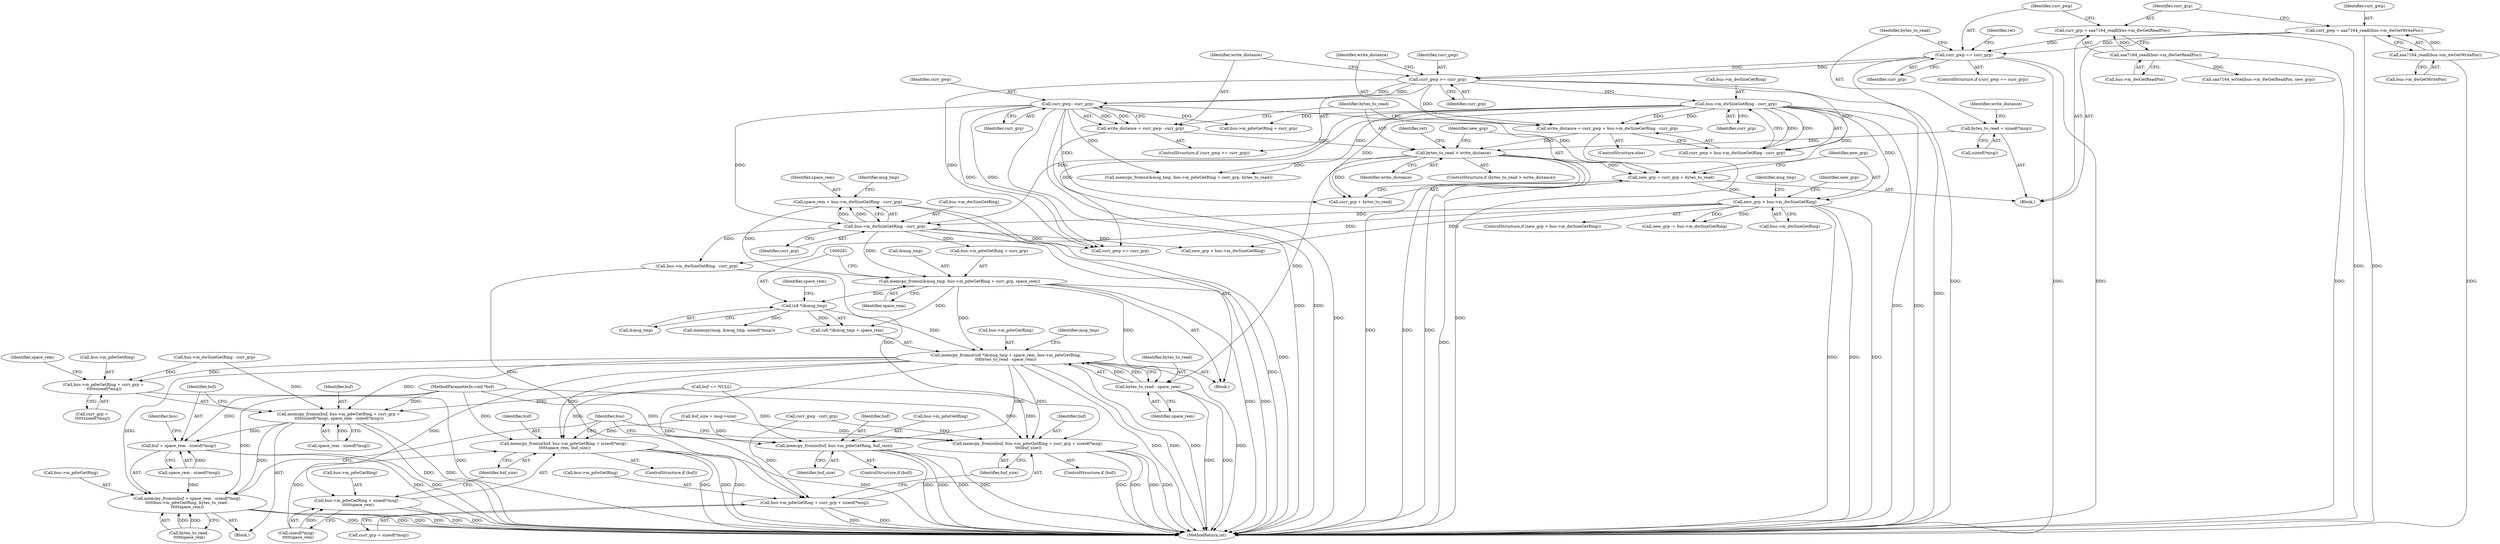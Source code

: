 digraph "0_media-tree_354dd3924a2e43806774953de536257548b5002c@pointer" {
"1000278" [label="(Call,memcpy_fromio((u8 *)&msg_tmp + space_rem, bus->m_pdwGetRing,\n\t\t\tbytes_to_read - space_rem))"];
"1000280" [label="(Call,(u8 *)&msg_tmp)"];
"1000269" [label="(Call,memcpy_fromio(&msg_tmp, bus->m_pdwGetRing + curr_grp, space_rem))"];
"1000264" [label="(Call,bus->m_dwSizeGetRing - curr_grp)"];
"1000251" [label="(Call,new_grp > bus->m_dwSizeGetRing)"];
"1000245" [label="(Call,new_grp = curr_grp + bytes_to_read)"];
"1000223" [label="(Call,curr_gwp - curr_grp)"];
"1000218" [label="(Call,curr_gwp >= curr_grp)"];
"1000201" [label="(Call,curr_gwp == curr_grp)"];
"1000188" [label="(Call,curr_gwp = saa7164_readl(bus->m_dwGetWritePos))"];
"1000190" [label="(Call,saa7164_readl(bus->m_dwGetWritePos))"];
"1000194" [label="(Call,curr_grp = saa7164_readl(bus->m_dwGetReadPos))"];
"1000196" [label="(Call,saa7164_readl(bus->m_dwGetReadPos))"];
"1000231" [label="(Call,bus->m_dwSizeGetRing - curr_grp)"];
"1000237" [label="(Call,bytes_to_read > write_distance)"];
"1000209" [label="(Call,bytes_to_read = sizeof(*msg))"];
"1000227" [label="(Call,write_distance = curr_gwp + bus->m_dwSizeGetRing - curr_grp)"];
"1000221" [label="(Call,write_distance = curr_gwp - curr_grp)"];
"1000262" [label="(Call,space_rem = bus->m_dwSizeGetRing - curr_grp)"];
"1000288" [label="(Call,bytes_to_read - space_rem)"];
"1000475" [label="(Call,memcpy_fromio(buf, bus->m_pdwGetRing + sizeof(*msg) -\n \t\t\t\t\tspace_rem, buf_size))"];
"1000477" [label="(Call,bus->m_pdwGetRing + sizeof(*msg) -\n \t\t\t\t\tspace_rem)"];
"1000497" [label="(Call,memcpy_fromio(buf, bus->m_pdwGetRing, buf_size))"];
"1000508" [label="(Call,memcpy_fromio(buf, bus->m_pdwGetRing + curr_grp +\n \t\t\t\t\tsizeof(*msg), space_rem - sizeof(*msg)))"];
"1000524" [label="(Call,memcpy_fromio(buf + space_rem - sizeof(*msg),\n\t\t\t\t\tbus->m_pdwGetRing, bytes_to_read -\n\t\t\t\t\tspace_rem))"];
"1000525" [label="(Call,buf + space_rem - sizeof(*msg))"];
"1000510" [label="(Call,bus->m_pdwGetRing + curr_grp +\n \t\t\t\t\tsizeof(*msg))"];
"1000542" [label="(Call,memcpy_fromio(buf, bus->m_pdwGetRing + curr_grp + sizeof(*msg),\n \t\t\t\tbuf_size))"];
"1000544" [label="(Call,bus->m_pdwGetRing + curr_grp + sizeof(*msg))"];
"1000498" [label="(Identifier,buf)"];
"1000202" [label="(Identifier,curr_gwp)"];
"1000250" [label="(ControlStructure,if (new_grp > bus->m_dwSizeGetRing))"];
"1000277" [label="(Identifier,space_rem)"];
"1000288" [label="(Call,bytes_to_read - space_rem)"];
"1000282" [label="(Call,&msg_tmp)"];
"1000210" [label="(Identifier,bytes_to_read)"];
"1000194" [label="(Call,curr_grp = saa7164_readl(bus->m_dwGetReadPos))"];
"1000278" [label="(Call,memcpy_fromio((u8 *)&msg_tmp + space_rem, bus->m_pdwGetRing,\n\t\t\tbytes_to_read - space_rem))"];
"1000197" [label="(Call,bus->m_dwGetReadPos)"];
"1000554" [label="(Call,saa7164_writel(bus->m_dwGetReadPos, new_grp))"];
"1000540" [label="(ControlStructure,if (buf))"];
"1000514" [label="(Call,curr_grp +\n \t\t\t\t\tsizeof(*msg))"];
"1000257" [label="(Call,new_grp -= bus->m_dwSizeGetRing)"];
"1000477" [label="(Call,bus->m_pdwGetRing + sizeof(*msg) -\n \t\t\t\t\tspace_rem)"];
"1000222" [label="(Identifier,write_distance)"];
"1000236" [label="(ControlStructure,if (bytes_to_read > write_distance))"];
"1000525" [label="(Call,buf + space_rem - sizeof(*msg))"];
"1000190" [label="(Call,saa7164_readl(bus->m_dwGetWritePos))"];
"1000211" [label="(Call,sizeof(*msg))"];
"1000481" [label="(Call,sizeof(*msg) -\n \t\t\t\t\tspace_rem)"];
"1000532" [label="(Call,bus->m_pdwGetRing)"];
"1000253" [label="(Call,bus->m_dwSizeGetRing)"];
"1000188" [label="(Call,curr_gwp = saa7164_readl(bus->m_dwGetWritePos))"];
"1000508" [label="(Call,memcpy_fromio(buf, bus->m_pdwGetRing + curr_grp +\n \t\t\t\t\tsizeof(*msg), space_rem - sizeof(*msg)))"];
"1000519" [label="(Call,space_rem - sizeof(*msg))"];
"1000217" [label="(ControlStructure,if (curr_gwp >= curr_grp))"];
"1000475" [label="(Call,memcpy_fromio(buf, bus->m_pdwGetRing + sizeof(*msg) -\n \t\t\t\t\tspace_rem, buf_size))"];
"1000476" [label="(Identifier,buf)"];
"1000533" [label="(Identifier,bus)"];
"1000195" [label="(Identifier,curr_grp)"];
"1000497" [label="(Call,memcpy_fromio(buf, bus->m_pdwGetRing, buf_size))"];
"1000285" [label="(Call,bus->m_pdwGetRing)"];
"1000415" [label="(Call,curr_gwp >= curr_grp)"];
"1000177" [label="(Call,buf == NULL)"];
"1000251" [label="(Call,new_grp > bus->m_dwSizeGetRing)"];
"1000238" [label="(Identifier,bytes_to_read)"];
"1000269" [label="(Call,memcpy_fromio(&msg_tmp, bus->m_pdwGetRing + curr_grp, space_rem))"];
"1000232" [label="(Call,bus->m_dwSizeGetRing)"];
"1000510" [label="(Call,bus->m_pdwGetRing + curr_grp +\n \t\t\t\t\tsizeof(*msg))"];
"1000189" [label="(Identifier,curr_gwp)"];
"1000265" [label="(Call,bus->m_dwSizeGetRing)"];
"1000123" [label="(MethodParameterIn,void *buf)"];
"1000271" [label="(Identifier,msg_tmp)"];
"1000191" [label="(Call,bus->m_dwGetWritePos)"];
"1000280" [label="(Call,(u8 *)&msg_tmp)"];
"1000231" [label="(Call,bus->m_dwSizeGetRing - curr_grp)"];
"1000196" [label="(Call,saa7164_readl(bus->m_dwGetReadPos))"];
"1000499" [label="(Call,bus->m_pdwGetRing)"];
"1000548" [label="(Call,curr_grp + sizeof(*msg))"];
"1000268" [label="(Identifier,curr_grp)"];
"1000221" [label="(Call,write_distance = curr_gwp - curr_grp)"];
"1000420" [label="(Call,curr_gwp - curr_grp)"];
"1000262" [label="(Call,space_rem = bus->m_dwSizeGetRing - curr_grp)"];
"1000556" [label="(Identifier,bus)"];
"1000201" [label="(Call,curr_gwp == curr_grp)"];
"1000125" [label="(Block,)"];
"1000448" [label="(Call,new_grp > bus->m_dwSizeGetRing)"];
"1000461" [label="(Call,bus->m_dwSizeGetRing - curr_grp)"];
"1000290" [label="(Identifier,space_rem)"];
"1000258" [label="(Identifier,new_grp)"];
"1000526" [label="(Identifier,buf)"];
"1000246" [label="(Identifier,new_grp)"];
"1000220" [label="(Identifier,curr_grp)"];
"1000332" [label="(Call,memcpy(msg, &msg_tmp, sizeof(*msg)))"];
"1000263" [label="(Identifier,space_rem)"];
"1000223" [label="(Call,curr_gwp - curr_grp)"];
"1000486" [label="(Identifier,buf_size)"];
"1000524" [label="(Call,memcpy_fromio(buf + space_rem - sizeof(*msg),\n\t\t\t\t\tbus->m_pdwGetRing, bytes_to_read -\n\t\t\t\t\tspace_rem))"];
"1000252" [label="(Identifier,new_grp)"];
"1000225" [label="(Identifier,curr_grp)"];
"1000239" [label="(Identifier,write_distance)"];
"1000289" [label="(Identifier,bytes_to_read)"];
"1000215" [label="(Identifier,write_distance)"];
"1000256" [label="(Block,)"];
"1000473" [label="(ControlStructure,if (buf))"];
"1000219" [label="(Identifier,curr_gwp)"];
"1000293" [label="(Call,memcpy_fromio(&msg_tmp, bus->m_pdwGetRing + curr_grp, bytes_to_read))"];
"1000203" [label="(Identifier,curr_grp)"];
"1000279" [label="(Call,(u8 *)&msg_tmp + space_rem)"];
"1000296" [label="(Call,bus->m_pdwGetRing + curr_grp)"];
"1000502" [label="(Identifier,buf_size)"];
"1000553" [label="(Identifier,buf_size)"];
"1000507" [label="(Block,)"];
"1000264" [label="(Call,bus->m_dwSizeGetRing - curr_grp)"];
"1000520" [label="(Identifier,space_rem)"];
"1000295" [label="(Identifier,msg_tmp)"];
"1000511" [label="(Call,bus->m_pdwGetRing)"];
"1000200" [label="(ControlStructure,if (curr_gwp == curr_grp))"];
"1000242" [label="(Identifier,ret)"];
"1000535" [label="(Call,bytes_to_read -\n\t\t\t\t\tspace_rem)"];
"1000206" [label="(Identifier,ret)"];
"1000209" [label="(Call,bytes_to_read = sizeof(*msg))"];
"1000495" [label="(ControlStructure,if (buf))"];
"1000478" [label="(Call,bus->m_pdwGetRing)"];
"1000284" [label="(Identifier,space_rem)"];
"1000304" [label="(Identifier,msg_tmp)"];
"1000573" [label="(MethodReturn,int)"];
"1000545" [label="(Call,bus->m_pdwGetRing)"];
"1000227" [label="(Call,write_distance = curr_gwp + bus->m_dwSizeGetRing - curr_grp)"];
"1000543" [label="(Identifier,buf)"];
"1000270" [label="(Call,&msg_tmp)"];
"1000224" [label="(Identifier,curr_gwp)"];
"1000247" [label="(Call,curr_grp + bytes_to_read)"];
"1000542" [label="(Call,memcpy_fromio(buf, bus->m_pdwGetRing + curr_grp + sizeof(*msg),\n \t\t\t\tbuf_size))"];
"1000527" [label="(Call,space_rem - sizeof(*msg))"];
"1000235" [label="(Identifier,curr_grp)"];
"1000218" [label="(Call,curr_gwp >= curr_grp)"];
"1000228" [label="(Identifier,write_distance)"];
"1000544" [label="(Call,bus->m_pdwGetRing + curr_grp + sizeof(*msg))"];
"1000237" [label="(Call,bytes_to_read > write_distance)"];
"1000272" [label="(Call,bus->m_pdwGetRing + curr_grp)"];
"1000397" [label="(Call,buf_size = msg->size)"];
"1000245" [label="(Call,new_grp = curr_grp + bytes_to_read)"];
"1000509" [label="(Identifier,buf)"];
"1000229" [label="(Call,curr_gwp + bus->m_dwSizeGetRing - curr_grp)"];
"1000428" [label="(Call,bus->m_dwSizeGetRing - curr_grp)"];
"1000226" [label="(ControlStructure,else)"];
"1000278" -> "1000256"  [label="AST: "];
"1000278" -> "1000288"  [label="CFG: "];
"1000279" -> "1000278"  [label="AST: "];
"1000285" -> "1000278"  [label="AST: "];
"1000288" -> "1000278"  [label="AST: "];
"1000304" -> "1000278"  [label="CFG: "];
"1000278" -> "1000573"  [label="DDG: "];
"1000278" -> "1000573"  [label="DDG: "];
"1000278" -> "1000573"  [label="DDG: "];
"1000278" -> "1000573"  [label="DDG: "];
"1000280" -> "1000278"  [label="DDG: "];
"1000269" -> "1000278"  [label="DDG: "];
"1000288" -> "1000278"  [label="DDG: "];
"1000288" -> "1000278"  [label="DDG: "];
"1000278" -> "1000475"  [label="DDG: "];
"1000278" -> "1000477"  [label="DDG: "];
"1000278" -> "1000497"  [label="DDG: "];
"1000278" -> "1000508"  [label="DDG: "];
"1000278" -> "1000510"  [label="DDG: "];
"1000278" -> "1000524"  [label="DDG: "];
"1000278" -> "1000542"  [label="DDG: "];
"1000278" -> "1000544"  [label="DDG: "];
"1000280" -> "1000279"  [label="AST: "];
"1000280" -> "1000282"  [label="CFG: "];
"1000281" -> "1000280"  [label="AST: "];
"1000282" -> "1000280"  [label="AST: "];
"1000284" -> "1000280"  [label="CFG: "];
"1000280" -> "1000279"  [label="DDG: "];
"1000269" -> "1000280"  [label="DDG: "];
"1000280" -> "1000332"  [label="DDG: "];
"1000269" -> "1000256"  [label="AST: "];
"1000269" -> "1000277"  [label="CFG: "];
"1000270" -> "1000269"  [label="AST: "];
"1000272" -> "1000269"  [label="AST: "];
"1000277" -> "1000269"  [label="AST: "];
"1000281" -> "1000269"  [label="CFG: "];
"1000269" -> "1000573"  [label="DDG: "];
"1000269" -> "1000573"  [label="DDG: "];
"1000264" -> "1000269"  [label="DDG: "];
"1000262" -> "1000269"  [label="DDG: "];
"1000269" -> "1000279"  [label="DDG: "];
"1000269" -> "1000288"  [label="DDG: "];
"1000264" -> "1000262"  [label="AST: "];
"1000264" -> "1000268"  [label="CFG: "];
"1000265" -> "1000264"  [label="AST: "];
"1000268" -> "1000264"  [label="AST: "];
"1000262" -> "1000264"  [label="CFG: "];
"1000264" -> "1000573"  [label="DDG: "];
"1000264" -> "1000262"  [label="DDG: "];
"1000264" -> "1000262"  [label="DDG: "];
"1000251" -> "1000264"  [label="DDG: "];
"1000223" -> "1000264"  [label="DDG: "];
"1000231" -> "1000264"  [label="DDG: "];
"1000264" -> "1000272"  [label="DDG: "];
"1000264" -> "1000415"  [label="DDG: "];
"1000264" -> "1000428"  [label="DDG: "];
"1000264" -> "1000448"  [label="DDG: "];
"1000251" -> "1000250"  [label="AST: "];
"1000251" -> "1000253"  [label="CFG: "];
"1000252" -> "1000251"  [label="AST: "];
"1000253" -> "1000251"  [label="AST: "];
"1000258" -> "1000251"  [label="CFG: "];
"1000295" -> "1000251"  [label="CFG: "];
"1000251" -> "1000573"  [label="DDG: "];
"1000251" -> "1000573"  [label="DDG: "];
"1000251" -> "1000573"  [label="DDG: "];
"1000245" -> "1000251"  [label="DDG: "];
"1000231" -> "1000251"  [label="DDG: "];
"1000251" -> "1000257"  [label="DDG: "];
"1000251" -> "1000257"  [label="DDG: "];
"1000251" -> "1000428"  [label="DDG: "];
"1000251" -> "1000448"  [label="DDG: "];
"1000245" -> "1000125"  [label="AST: "];
"1000245" -> "1000247"  [label="CFG: "];
"1000246" -> "1000245"  [label="AST: "];
"1000247" -> "1000245"  [label="AST: "];
"1000252" -> "1000245"  [label="CFG: "];
"1000245" -> "1000573"  [label="DDG: "];
"1000223" -> "1000245"  [label="DDG: "];
"1000231" -> "1000245"  [label="DDG: "];
"1000237" -> "1000245"  [label="DDG: "];
"1000223" -> "1000221"  [label="AST: "];
"1000223" -> "1000225"  [label="CFG: "];
"1000224" -> "1000223"  [label="AST: "];
"1000225" -> "1000223"  [label="AST: "];
"1000221" -> "1000223"  [label="CFG: "];
"1000223" -> "1000573"  [label="DDG: "];
"1000223" -> "1000573"  [label="DDG: "];
"1000223" -> "1000221"  [label="DDG: "];
"1000223" -> "1000221"  [label="DDG: "];
"1000218" -> "1000223"  [label="DDG: "];
"1000218" -> "1000223"  [label="DDG: "];
"1000223" -> "1000247"  [label="DDG: "];
"1000223" -> "1000293"  [label="DDG: "];
"1000223" -> "1000296"  [label="DDG: "];
"1000223" -> "1000415"  [label="DDG: "];
"1000223" -> "1000415"  [label="DDG: "];
"1000218" -> "1000217"  [label="AST: "];
"1000218" -> "1000220"  [label="CFG: "];
"1000219" -> "1000218"  [label="AST: "];
"1000220" -> "1000218"  [label="AST: "];
"1000222" -> "1000218"  [label="CFG: "];
"1000228" -> "1000218"  [label="CFG: "];
"1000218" -> "1000573"  [label="DDG: "];
"1000201" -> "1000218"  [label="DDG: "];
"1000201" -> "1000218"  [label="DDG: "];
"1000218" -> "1000227"  [label="DDG: "];
"1000218" -> "1000229"  [label="DDG: "];
"1000218" -> "1000231"  [label="DDG: "];
"1000218" -> "1000415"  [label="DDG: "];
"1000201" -> "1000200"  [label="AST: "];
"1000201" -> "1000203"  [label="CFG: "];
"1000202" -> "1000201"  [label="AST: "];
"1000203" -> "1000201"  [label="AST: "];
"1000206" -> "1000201"  [label="CFG: "];
"1000210" -> "1000201"  [label="CFG: "];
"1000201" -> "1000573"  [label="DDG: "];
"1000201" -> "1000573"  [label="DDG: "];
"1000201" -> "1000573"  [label="DDG: "];
"1000188" -> "1000201"  [label="DDG: "];
"1000194" -> "1000201"  [label="DDG: "];
"1000188" -> "1000125"  [label="AST: "];
"1000188" -> "1000190"  [label="CFG: "];
"1000189" -> "1000188"  [label="AST: "];
"1000190" -> "1000188"  [label="AST: "];
"1000195" -> "1000188"  [label="CFG: "];
"1000188" -> "1000573"  [label="DDG: "];
"1000190" -> "1000188"  [label="DDG: "];
"1000190" -> "1000191"  [label="CFG: "];
"1000191" -> "1000190"  [label="AST: "];
"1000190" -> "1000573"  [label="DDG: "];
"1000194" -> "1000125"  [label="AST: "];
"1000194" -> "1000196"  [label="CFG: "];
"1000195" -> "1000194"  [label="AST: "];
"1000196" -> "1000194"  [label="AST: "];
"1000202" -> "1000194"  [label="CFG: "];
"1000194" -> "1000573"  [label="DDG: "];
"1000196" -> "1000194"  [label="DDG: "];
"1000196" -> "1000197"  [label="CFG: "];
"1000197" -> "1000196"  [label="AST: "];
"1000196" -> "1000573"  [label="DDG: "];
"1000196" -> "1000554"  [label="DDG: "];
"1000231" -> "1000229"  [label="AST: "];
"1000231" -> "1000235"  [label="CFG: "];
"1000232" -> "1000231"  [label="AST: "];
"1000235" -> "1000231"  [label="AST: "];
"1000229" -> "1000231"  [label="CFG: "];
"1000231" -> "1000573"  [label="DDG: "];
"1000231" -> "1000573"  [label="DDG: "];
"1000231" -> "1000227"  [label="DDG: "];
"1000231" -> "1000227"  [label="DDG: "];
"1000231" -> "1000229"  [label="DDG: "];
"1000231" -> "1000229"  [label="DDG: "];
"1000231" -> "1000247"  [label="DDG: "];
"1000231" -> "1000293"  [label="DDG: "];
"1000231" -> "1000296"  [label="DDG: "];
"1000231" -> "1000415"  [label="DDG: "];
"1000237" -> "1000236"  [label="AST: "];
"1000237" -> "1000239"  [label="CFG: "];
"1000238" -> "1000237"  [label="AST: "];
"1000239" -> "1000237"  [label="AST: "];
"1000242" -> "1000237"  [label="CFG: "];
"1000246" -> "1000237"  [label="CFG: "];
"1000237" -> "1000573"  [label="DDG: "];
"1000237" -> "1000573"  [label="DDG: "];
"1000237" -> "1000573"  [label="DDG: "];
"1000209" -> "1000237"  [label="DDG: "];
"1000227" -> "1000237"  [label="DDG: "];
"1000221" -> "1000237"  [label="DDG: "];
"1000237" -> "1000247"  [label="DDG: "];
"1000237" -> "1000288"  [label="DDG: "];
"1000237" -> "1000293"  [label="DDG: "];
"1000209" -> "1000125"  [label="AST: "];
"1000209" -> "1000211"  [label="CFG: "];
"1000210" -> "1000209"  [label="AST: "];
"1000211" -> "1000209"  [label="AST: "];
"1000215" -> "1000209"  [label="CFG: "];
"1000227" -> "1000226"  [label="AST: "];
"1000227" -> "1000229"  [label="CFG: "];
"1000228" -> "1000227"  [label="AST: "];
"1000229" -> "1000227"  [label="AST: "];
"1000238" -> "1000227"  [label="CFG: "];
"1000227" -> "1000573"  [label="DDG: "];
"1000221" -> "1000217"  [label="AST: "];
"1000222" -> "1000221"  [label="AST: "];
"1000238" -> "1000221"  [label="CFG: "];
"1000221" -> "1000573"  [label="DDG: "];
"1000262" -> "1000256"  [label="AST: "];
"1000263" -> "1000262"  [label="AST: "];
"1000271" -> "1000262"  [label="CFG: "];
"1000262" -> "1000573"  [label="DDG: "];
"1000288" -> "1000290"  [label="CFG: "];
"1000289" -> "1000288"  [label="AST: "];
"1000290" -> "1000288"  [label="AST: "];
"1000288" -> "1000573"  [label="DDG: "];
"1000288" -> "1000573"  [label="DDG: "];
"1000475" -> "1000473"  [label="AST: "];
"1000475" -> "1000486"  [label="CFG: "];
"1000476" -> "1000475"  [label="AST: "];
"1000477" -> "1000475"  [label="AST: "];
"1000486" -> "1000475"  [label="AST: "];
"1000556" -> "1000475"  [label="CFG: "];
"1000475" -> "1000573"  [label="DDG: "];
"1000475" -> "1000573"  [label="DDG: "];
"1000475" -> "1000573"  [label="DDG: "];
"1000475" -> "1000573"  [label="DDG: "];
"1000177" -> "1000475"  [label="DDG: "];
"1000123" -> "1000475"  [label="DDG: "];
"1000481" -> "1000475"  [label="DDG: "];
"1000397" -> "1000475"  [label="DDG: "];
"1000477" -> "1000481"  [label="CFG: "];
"1000478" -> "1000477"  [label="AST: "];
"1000481" -> "1000477"  [label="AST: "];
"1000486" -> "1000477"  [label="CFG: "];
"1000477" -> "1000573"  [label="DDG: "];
"1000477" -> "1000573"  [label="DDG: "];
"1000481" -> "1000477"  [label="DDG: "];
"1000497" -> "1000495"  [label="AST: "];
"1000497" -> "1000502"  [label="CFG: "];
"1000498" -> "1000497"  [label="AST: "];
"1000499" -> "1000497"  [label="AST: "];
"1000502" -> "1000497"  [label="AST: "];
"1000556" -> "1000497"  [label="CFG: "];
"1000497" -> "1000573"  [label="DDG: "];
"1000497" -> "1000573"  [label="DDG: "];
"1000497" -> "1000573"  [label="DDG: "];
"1000497" -> "1000573"  [label="DDG: "];
"1000177" -> "1000497"  [label="DDG: "];
"1000123" -> "1000497"  [label="DDG: "];
"1000397" -> "1000497"  [label="DDG: "];
"1000508" -> "1000507"  [label="AST: "];
"1000508" -> "1000519"  [label="CFG: "];
"1000509" -> "1000508"  [label="AST: "];
"1000510" -> "1000508"  [label="AST: "];
"1000519" -> "1000508"  [label="AST: "];
"1000526" -> "1000508"  [label="CFG: "];
"1000508" -> "1000573"  [label="DDG: "];
"1000508" -> "1000573"  [label="DDG: "];
"1000177" -> "1000508"  [label="DDG: "];
"1000123" -> "1000508"  [label="DDG: "];
"1000461" -> "1000508"  [label="DDG: "];
"1000519" -> "1000508"  [label="DDG: "];
"1000508" -> "1000524"  [label="DDG: "];
"1000508" -> "1000525"  [label="DDG: "];
"1000524" -> "1000507"  [label="AST: "];
"1000524" -> "1000535"  [label="CFG: "];
"1000525" -> "1000524"  [label="AST: "];
"1000532" -> "1000524"  [label="AST: "];
"1000535" -> "1000524"  [label="AST: "];
"1000556" -> "1000524"  [label="CFG: "];
"1000524" -> "1000573"  [label="DDG: "];
"1000524" -> "1000573"  [label="DDG: "];
"1000524" -> "1000573"  [label="DDG: "];
"1000524" -> "1000573"  [label="DDG: "];
"1000123" -> "1000524"  [label="DDG: "];
"1000527" -> "1000524"  [label="DDG: "];
"1000535" -> "1000524"  [label="DDG: "];
"1000535" -> "1000524"  [label="DDG: "];
"1000525" -> "1000527"  [label="CFG: "];
"1000526" -> "1000525"  [label="AST: "];
"1000527" -> "1000525"  [label="AST: "];
"1000533" -> "1000525"  [label="CFG: "];
"1000525" -> "1000573"  [label="DDG: "];
"1000525" -> "1000573"  [label="DDG: "];
"1000123" -> "1000525"  [label="DDG: "];
"1000527" -> "1000525"  [label="DDG: "];
"1000510" -> "1000514"  [label="CFG: "];
"1000511" -> "1000510"  [label="AST: "];
"1000514" -> "1000510"  [label="AST: "];
"1000520" -> "1000510"  [label="CFG: "];
"1000510" -> "1000573"  [label="DDG: "];
"1000461" -> "1000510"  [label="DDG: "];
"1000542" -> "1000540"  [label="AST: "];
"1000542" -> "1000553"  [label="CFG: "];
"1000543" -> "1000542"  [label="AST: "];
"1000544" -> "1000542"  [label="AST: "];
"1000553" -> "1000542"  [label="AST: "];
"1000556" -> "1000542"  [label="CFG: "];
"1000542" -> "1000573"  [label="DDG: "];
"1000542" -> "1000573"  [label="DDG: "];
"1000542" -> "1000573"  [label="DDG: "];
"1000542" -> "1000573"  [label="DDG: "];
"1000177" -> "1000542"  [label="DDG: "];
"1000123" -> "1000542"  [label="DDG: "];
"1000420" -> "1000542"  [label="DDG: "];
"1000428" -> "1000542"  [label="DDG: "];
"1000397" -> "1000542"  [label="DDG: "];
"1000544" -> "1000548"  [label="CFG: "];
"1000545" -> "1000544"  [label="AST: "];
"1000548" -> "1000544"  [label="AST: "];
"1000553" -> "1000544"  [label="CFG: "];
"1000544" -> "1000573"  [label="DDG: "];
"1000544" -> "1000573"  [label="DDG: "];
"1000420" -> "1000544"  [label="DDG: "];
"1000428" -> "1000544"  [label="DDG: "];
}
